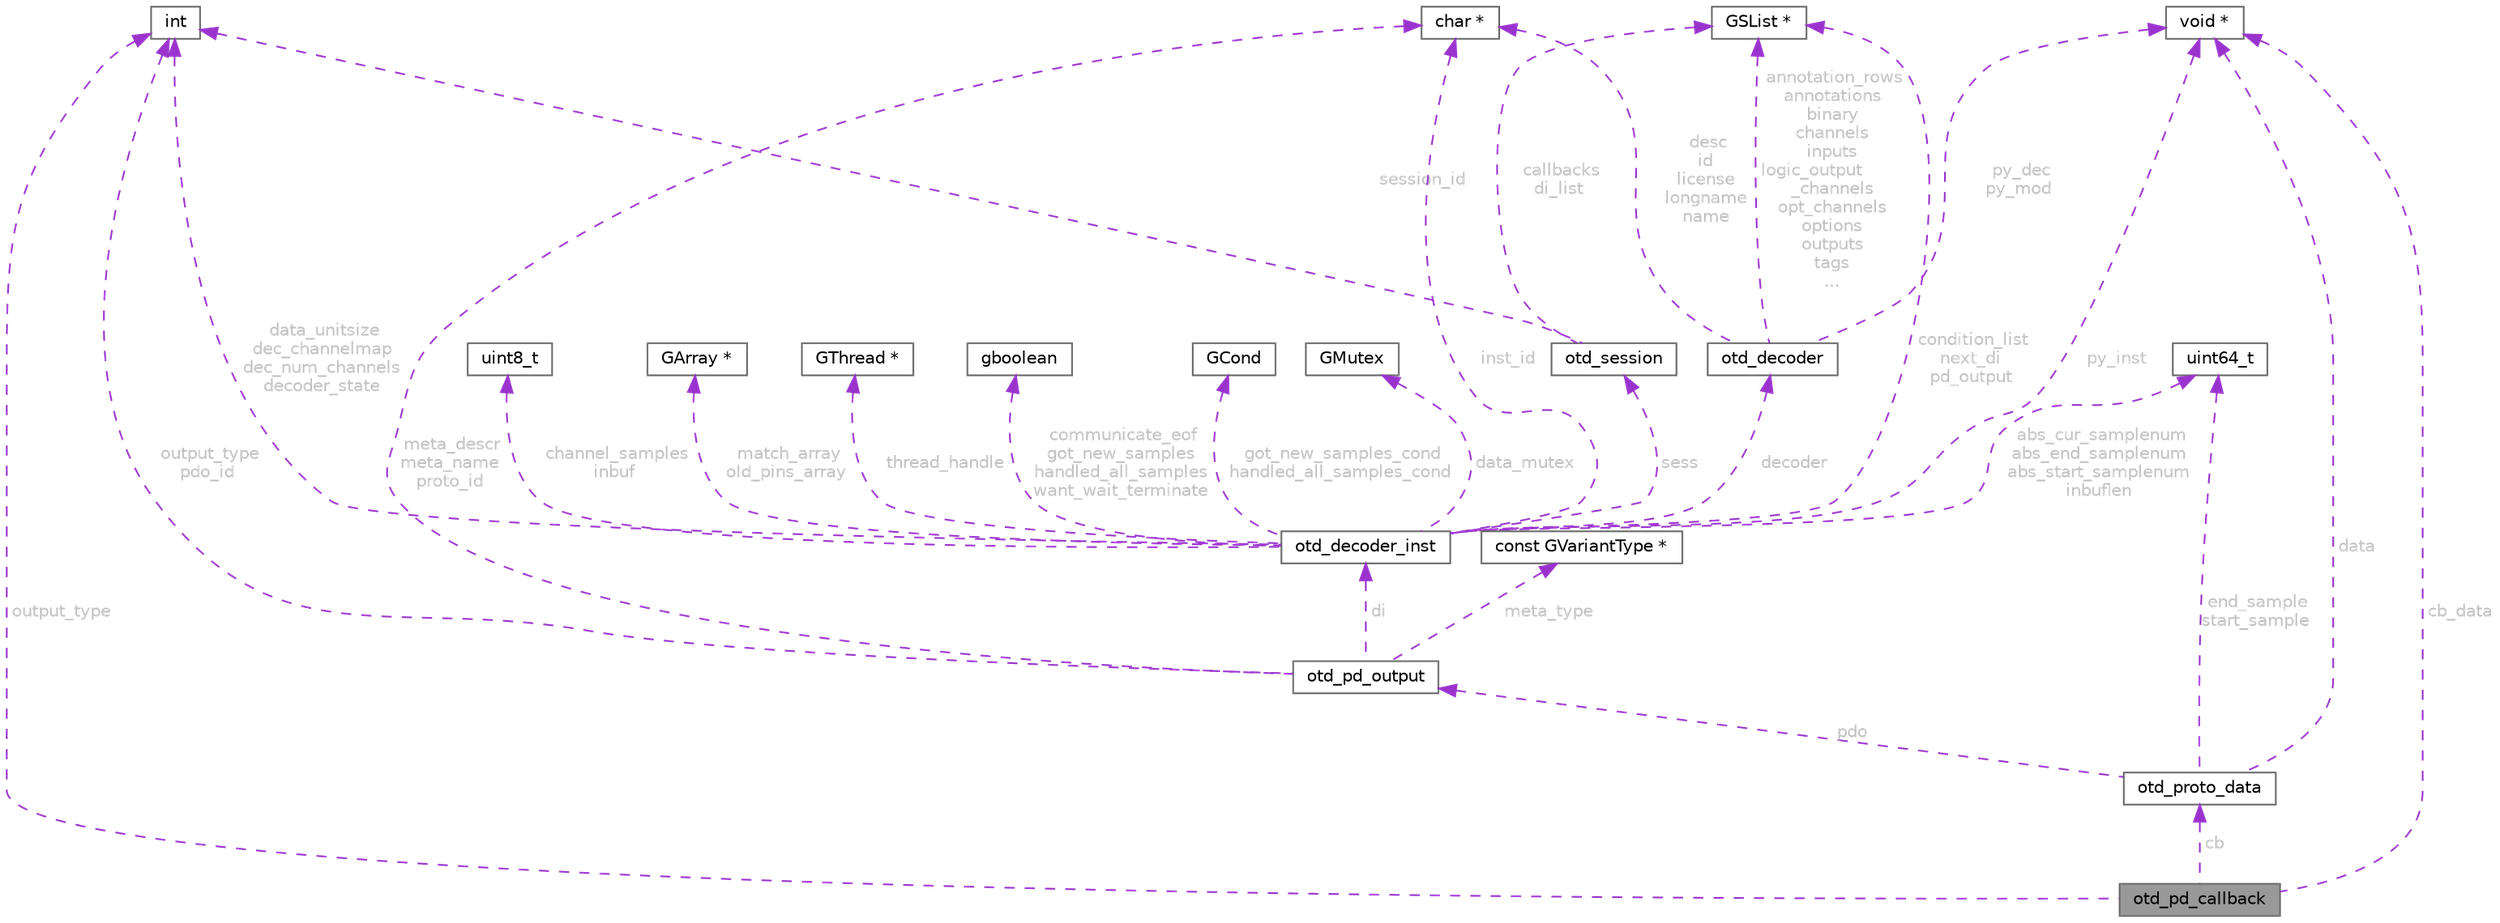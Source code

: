 digraph "otd_pd_callback"
{
 // LATEX_PDF_SIZE
  bgcolor="transparent";
  edge [fontname=Helvetica,fontsize=10,labelfontname=Helvetica,labelfontsize=10];
  node [fontname=Helvetica,fontsize=10,shape=box,height=0.2,width=0.4];
  Node1 [id="Node000001",label="otd_pd_callback",height=0.2,width=0.4,color="gray40", fillcolor="grey60", style="filled", fontcolor="black",tooltip=" "];
  Node2 -> Node1 [id="edge1_Node000001_Node000002",dir="back",color="darkorchid3",style="dashed",tooltip=" ",label=" output_type",fontcolor="grey" ];
  Node2 [id="Node000002",label="int",height=0.2,width=0.4,color="gray40", fillcolor="white", style="filled",tooltip=" "];
  Node3 -> Node1 [id="edge2_Node000001_Node000003",dir="back",color="darkorchid3",style="dashed",tooltip=" ",label=" cb",fontcolor="grey" ];
  Node3 [id="Node000003",label="otd_proto_data",height=0.2,width=0.4,color="gray40", fillcolor="white", style="filled",URL="$a00121.html",tooltip=" "];
  Node4 -> Node3 [id="edge3_Node000003_Node000004",dir="back",color="darkorchid3",style="dashed",tooltip=" ",label=" end_sample\nstart_sample",fontcolor="grey" ];
  Node4 [id="Node000004",label="uint64_t",height=0.2,width=0.4,color="gray40", fillcolor="white", style="filled",tooltip=" "];
  Node5 -> Node3 [id="edge4_Node000003_Node000005",dir="back",color="darkorchid3",style="dashed",tooltip=" ",label=" pdo",fontcolor="grey" ];
  Node5 [id="Node000005",label="otd_pd_output",height=0.2,width=0.4,color="gray40", fillcolor="white", style="filled",URL="$a00117.html",tooltip=" "];
  Node2 -> Node5 [id="edge5_Node000005_Node000002",dir="back",color="darkorchid3",style="dashed",tooltip=" ",label=" output_type\npdo_id",fontcolor="grey" ];
  Node6 -> Node5 [id="edge6_Node000005_Node000006",dir="back",color="darkorchid3",style="dashed",tooltip=" ",label=" di",fontcolor="grey" ];
  Node6 [id="Node000006",label="otd_decoder_inst",height=0.2,width=0.4,color="gray40", fillcolor="white", style="filled",URL="$a00113.html",tooltip=" "];
  Node7 -> Node6 [id="edge7_Node000006_Node000007",dir="back",color="darkorchid3",style="dashed",tooltip=" ",label=" decoder",fontcolor="grey" ];
  Node7 [id="Node000007",label="otd_decoder",height=0.2,width=0.4,color="gray40", fillcolor="white", style="filled",URL="$a00093.html",tooltip=" "];
  Node8 -> Node7 [id="edge8_Node000007_Node000008",dir="back",color="darkorchid3",style="dashed",tooltip=" ",label=" desc\nid\nlicense\nlongname\nname",fontcolor="grey" ];
  Node8 [id="Node000008",label="char *",height=0.2,width=0.4,color="gray40", fillcolor="white", style="filled",tooltip=" "];
  Node9 -> Node7 [id="edge9_Node000007_Node000009",dir="back",color="darkorchid3",style="dashed",tooltip=" ",label=" annotation_rows\nannotations\nbinary\nchannels\ninputs\nlogic_output\l_channels\nopt_channels\noptions\noutputs\ntags\n...",fontcolor="grey" ];
  Node9 [id="Node000009",label="GSList *",height=0.2,width=0.4,color="gray40", fillcolor="white", style="filled",tooltip=" "];
  Node10 -> Node7 [id="edge10_Node000007_Node000010",dir="back",color="darkorchid3",style="dashed",tooltip=" ",label=" py_dec\npy_mod",fontcolor="grey" ];
  Node10 [id="Node000010",label="void *",height=0.2,width=0.4,color="gray40", fillcolor="white", style="filled",tooltip=" "];
  Node11 -> Node6 [id="edge11_Node000006_Node000011",dir="back",color="darkorchid3",style="dashed",tooltip=" ",label=" sess",fontcolor="grey" ];
  Node11 [id="Node000011",label="otd_session",height=0.2,width=0.4,color="gray40", fillcolor="white", style="filled",URL="$a00165.html",tooltip=" "];
  Node2 -> Node11 [id="edge12_Node000011_Node000002",dir="back",color="darkorchid3",style="dashed",tooltip=" ",label=" session_id",fontcolor="grey" ];
  Node9 -> Node11 [id="edge13_Node000011_Node000009",dir="back",color="darkorchid3",style="dashed",tooltip=" ",label=" callbacks\ndi_list",fontcolor="grey" ];
  Node10 -> Node6 [id="edge14_Node000006_Node000010",dir="back",color="darkorchid3",style="dashed",tooltip=" ",label=" py_inst",fontcolor="grey" ];
  Node8 -> Node6 [id="edge15_Node000006_Node000008",dir="back",color="darkorchid3",style="dashed",tooltip=" ",label=" inst_id",fontcolor="grey" ];
  Node9 -> Node6 [id="edge16_Node000006_Node000009",dir="back",color="darkorchid3",style="dashed",tooltip=" ",label=" condition_list\nnext_di\npd_output",fontcolor="grey" ];
  Node2 -> Node6 [id="edge17_Node000006_Node000002",dir="back",color="darkorchid3",style="dashed",tooltip=" ",label=" data_unitsize\ndec_channelmap\ndec_num_channels\ndecoder_state",fontcolor="grey" ];
  Node12 -> Node6 [id="edge18_Node000006_Node000012",dir="back",color="darkorchid3",style="dashed",tooltip=" ",label=" channel_samples\ninbuf",fontcolor="grey" ];
  Node12 [id="Node000012",label="uint8_t",height=0.2,width=0.4,color="gray40", fillcolor="white", style="filled",tooltip=" "];
  Node13 -> Node6 [id="edge19_Node000006_Node000013",dir="back",color="darkorchid3",style="dashed",tooltip=" ",label=" match_array\nold_pins_array",fontcolor="grey" ];
  Node13 [id="Node000013",label="GArray *",height=0.2,width=0.4,color="gray40", fillcolor="white", style="filled",tooltip=" "];
  Node4 -> Node6 [id="edge20_Node000006_Node000004",dir="back",color="darkorchid3",style="dashed",tooltip=" ",label=" abs_cur_samplenum\nabs_end_samplenum\nabs_start_samplenum\ninbuflen",fontcolor="grey" ];
  Node14 -> Node6 [id="edge21_Node000006_Node000014",dir="back",color="darkorchid3",style="dashed",tooltip=" ",label=" thread_handle",fontcolor="grey" ];
  Node14 [id="Node000014",label="GThread *",height=0.2,width=0.4,color="gray40", fillcolor="white", style="filled",tooltip=" "];
  Node15 -> Node6 [id="edge22_Node000006_Node000015",dir="back",color="darkorchid3",style="dashed",tooltip=" ",label=" communicate_eof\ngot_new_samples\nhandled_all_samples\nwant_wait_terminate",fontcolor="grey" ];
  Node15 [id="Node000015",label="gboolean",height=0.2,width=0.4,color="gray40", fillcolor="white", style="filled",tooltip=" "];
  Node16 -> Node6 [id="edge23_Node000006_Node000016",dir="back",color="darkorchid3",style="dashed",tooltip=" ",label=" got_new_samples_cond\nhandled_all_samples_cond",fontcolor="grey" ];
  Node16 [id="Node000016",label="GCond",height=0.2,width=0.4,color="gray40", fillcolor="white", style="filled",tooltip=" "];
  Node17 -> Node6 [id="edge24_Node000006_Node000017",dir="back",color="darkorchid3",style="dashed",tooltip=" ",label=" data_mutex",fontcolor="grey" ];
  Node17 [id="Node000017",label="GMutex",height=0.2,width=0.4,color="gray40", fillcolor="white", style="filled",tooltip=" "];
  Node8 -> Node5 [id="edge25_Node000005_Node000008",dir="back",color="darkorchid3",style="dashed",tooltip=" ",label=" meta_descr\nmeta_name\nproto_id",fontcolor="grey" ];
  Node18 -> Node5 [id="edge26_Node000005_Node000018",dir="back",color="darkorchid3",style="dashed",tooltip=" ",label=" meta_type",fontcolor="grey" ];
  Node18 [id="Node000018",label="const GVariantType *",height=0.2,width=0.4,color="gray40", fillcolor="white", style="filled",tooltip=" "];
  Node10 -> Node3 [id="edge27_Node000003_Node000010",dir="back",color="darkorchid3",style="dashed",tooltip=" ",label=" data",fontcolor="grey" ];
  Node10 -> Node1 [id="edge28_Node000001_Node000010",dir="back",color="darkorchid3",style="dashed",tooltip=" ",label=" cb_data",fontcolor="grey" ];
}
